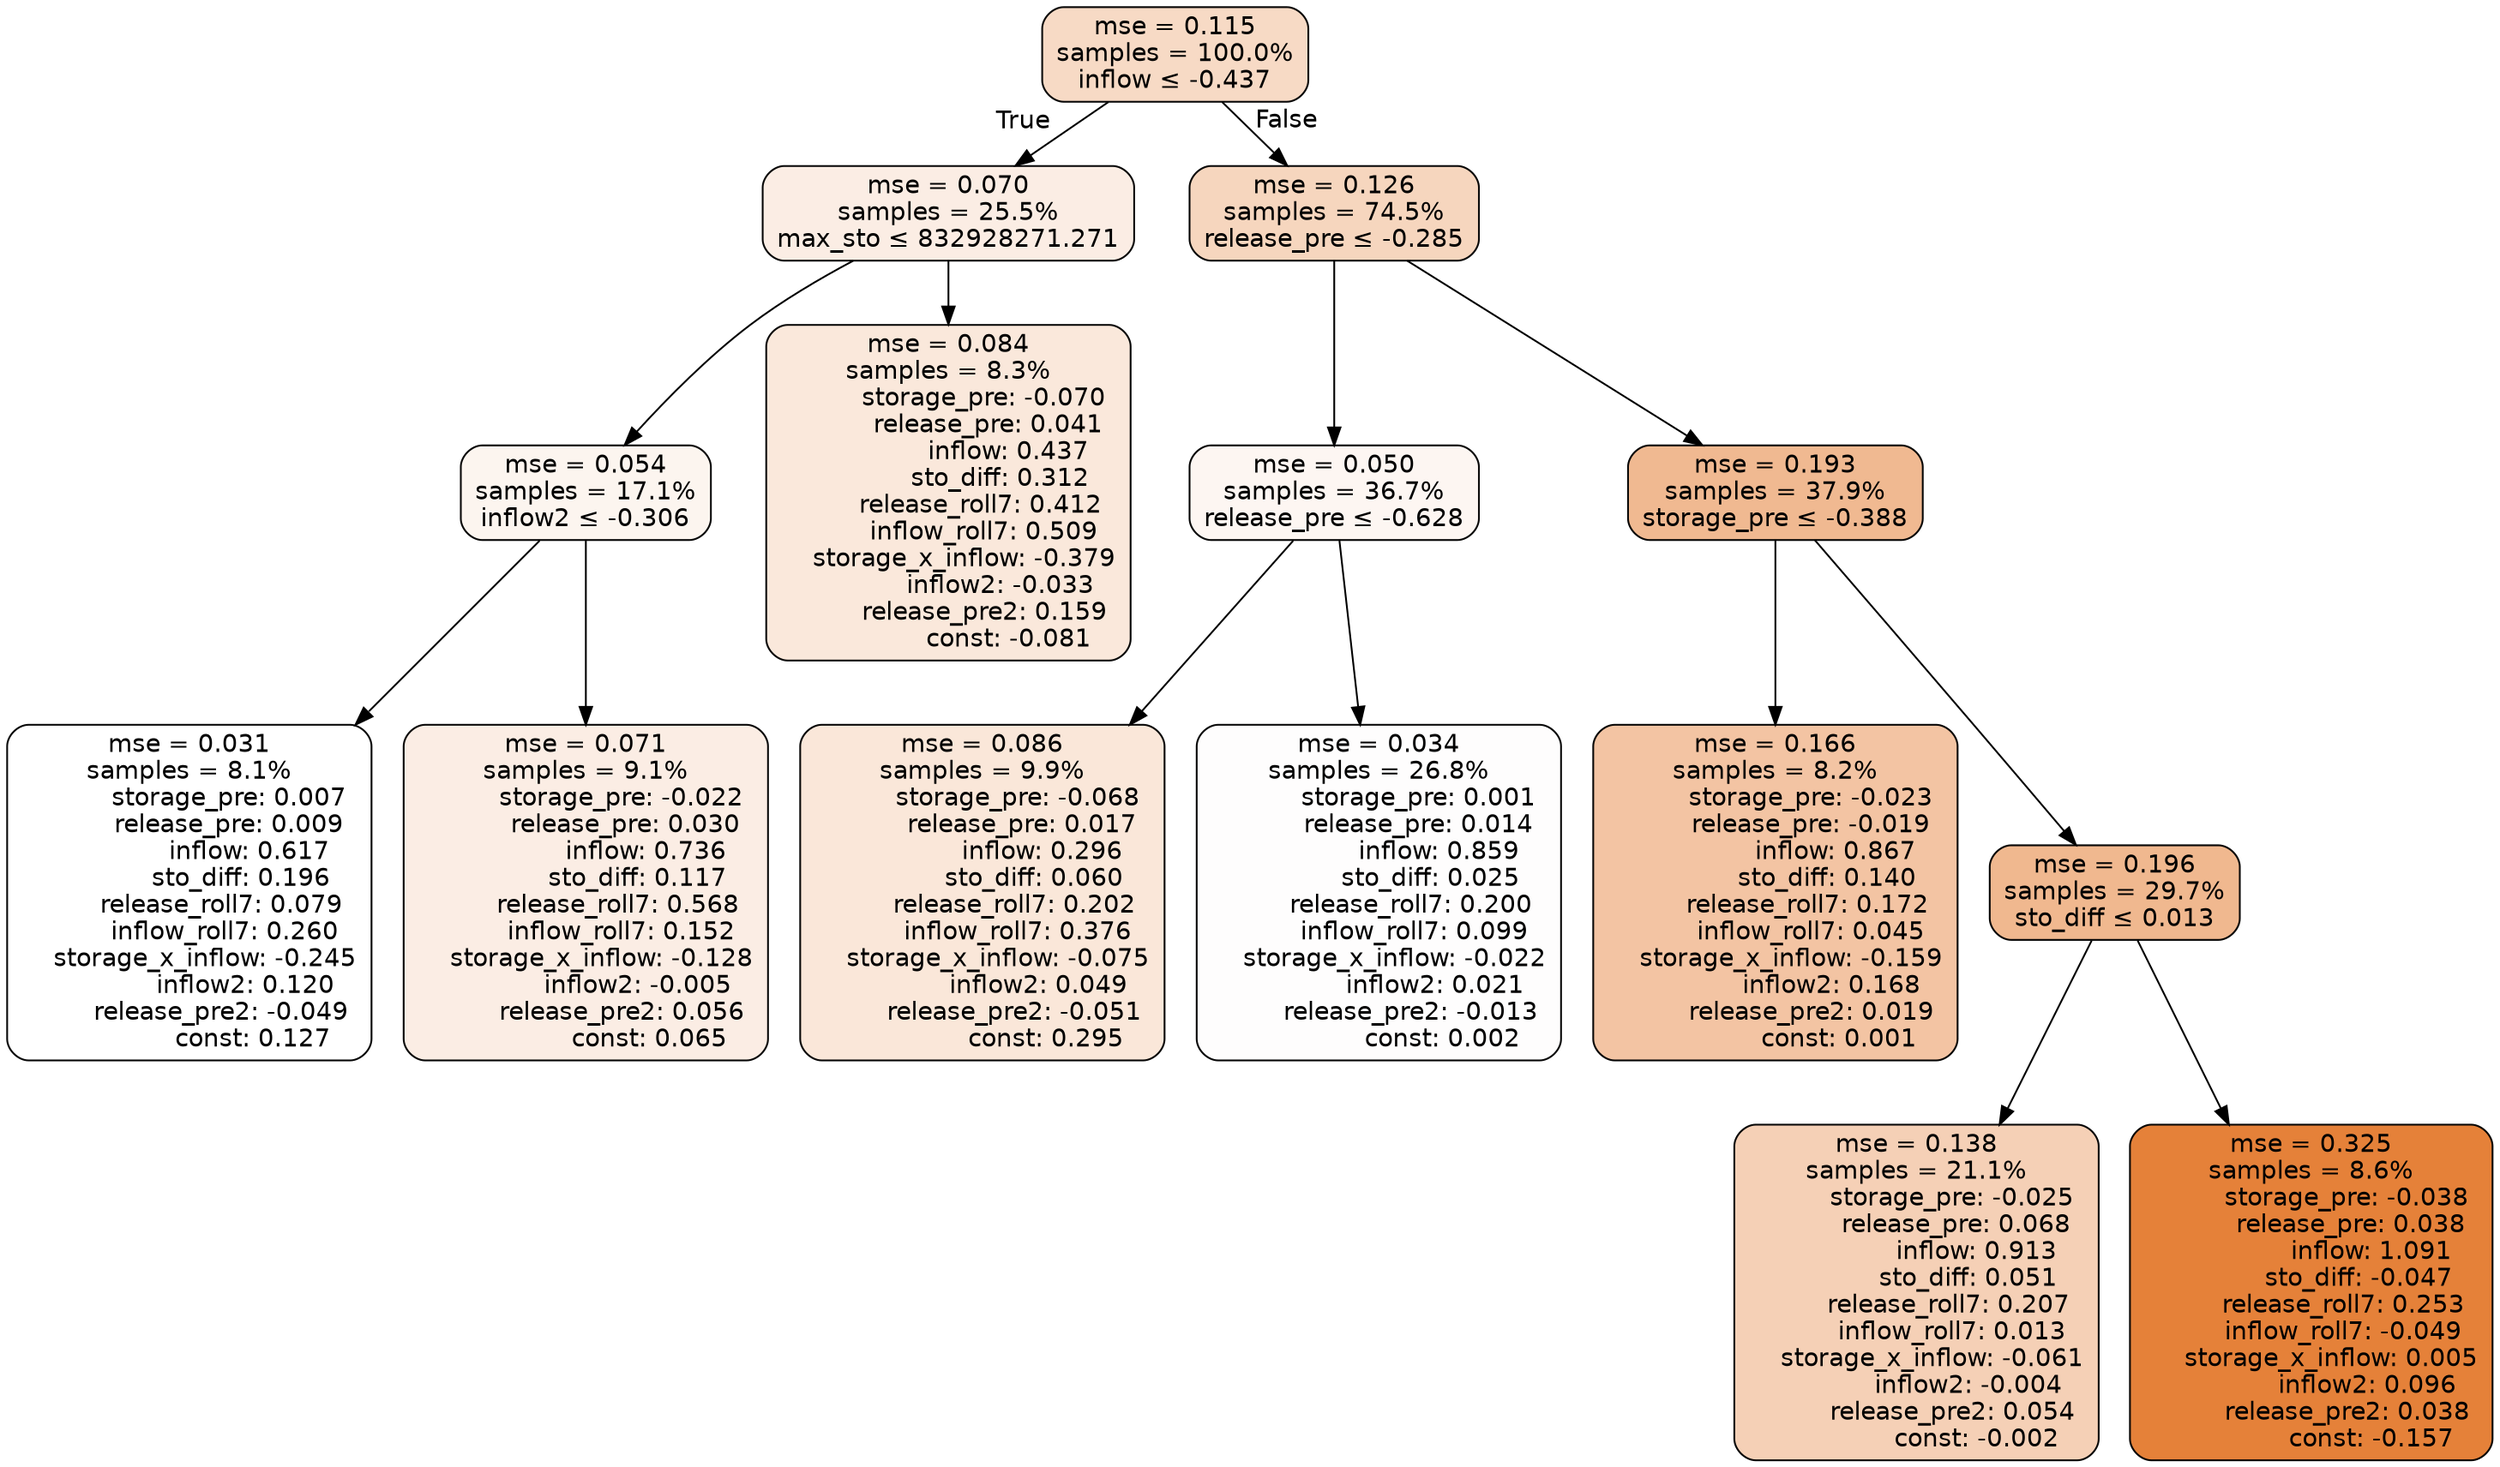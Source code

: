 digraph tree {
bgcolor="transparent"
node [shape=rectangle, style="filled, rounded", color="black", fontname=helvetica] ;
edge [fontname=helvetica] ;
	"0" [label="mse = 0.115
samples = 100.0%
inflow &le; -0.437", fillcolor="#f7dac5"]
	"1" [label="mse = 0.070
samples = 25.5%
max_sto &le; 832928271.271", fillcolor="#fbede4"]
	"2" [label="mse = 0.054
samples = 17.1%
inflow2 &le; -0.306", fillcolor="#fcf5ef"]
	"3" [label="mse = 0.031
samples = 8.1%
          storage_pre: 0.007
          release_pre: 0.009
               inflow: 0.617
             sto_diff: 0.196
        release_roll7: 0.079
         inflow_roll7: 0.260
    storage_x_inflow: -0.245
              inflow2: 0.120
        release_pre2: -0.049
                const: 0.127", fillcolor="#ffffff"]
	"4" [label="mse = 0.071
samples = 9.1%
         storage_pre: -0.022
          release_pre: 0.030
               inflow: 0.736
             sto_diff: 0.117
        release_roll7: 0.568
         inflow_roll7: 0.152
    storage_x_inflow: -0.128
             inflow2: -0.005
         release_pre2: 0.056
                const: 0.065", fillcolor="#fbede4"]
	"5" [label="mse = 0.084
samples = 8.3%
         storage_pre: -0.070
          release_pre: 0.041
               inflow: 0.437
             sto_diff: 0.312
        release_roll7: 0.412
         inflow_roll7: 0.509
    storage_x_inflow: -0.379
             inflow2: -0.033
         release_pre2: 0.159
               const: -0.081", fillcolor="#fae8db"]
	"6" [label="mse = 0.126
samples = 74.5%
release_pre &le; -0.285", fillcolor="#f6d6be"]
	"7" [label="mse = 0.050
samples = 36.7%
release_pre &le; -0.628", fillcolor="#fdf6f2"]
	"8" [label="mse = 0.086
samples = 9.9%
         storage_pre: -0.068
          release_pre: 0.017
               inflow: 0.296
             sto_diff: 0.060
        release_roll7: 0.202
         inflow_roll7: 0.376
    storage_x_inflow: -0.075
              inflow2: 0.049
        release_pre2: -0.051
                const: 0.295", fillcolor="#fae7d9"]
	"9" [label="mse = 0.034
samples = 26.8%
          storage_pre: 0.001
          release_pre: 0.014
               inflow: 0.859
             sto_diff: 0.025
        release_roll7: 0.200
         inflow_roll7: 0.099
    storage_x_inflow: -0.022
              inflow2: 0.021
        release_pre2: -0.013
                const: 0.002", fillcolor="#fefdfd"]
	"10" [label="mse = 0.193
samples = 37.9%
storage_pre &le; -0.388", fillcolor="#f0b991"]
	"11" [label="mse = 0.166
samples = 8.2%
         storage_pre: -0.023
         release_pre: -0.019
               inflow: 0.867
             sto_diff: 0.140
        release_roll7: 0.172
         inflow_roll7: 0.045
    storage_x_inflow: -0.159
              inflow2: 0.168
         release_pre2: 0.019
                const: 0.001", fillcolor="#f3c4a3"]
	"12" [label="mse = 0.196
samples = 29.7%
sto_diff &le; 0.013", fillcolor="#f0b88f"]
	"13" [label="mse = 0.138
samples = 21.1%
         storage_pre: -0.025
          release_pre: 0.068
               inflow: 0.913
             sto_diff: 0.051
        release_roll7: 0.207
         inflow_roll7: 0.013
    storage_x_inflow: -0.061
             inflow2: -0.004
         release_pre2: 0.054
               const: -0.002", fillcolor="#f5d0b6"]
	"14" [label="mse = 0.325
samples = 8.6%
         storage_pre: -0.038
          release_pre: 0.038
               inflow: 1.091
            sto_diff: -0.047
        release_roll7: 0.253
        inflow_roll7: -0.049
     storage_x_inflow: 0.005
              inflow2: 0.096
         release_pre2: 0.038
               const: -0.157", fillcolor="#e58139"]

	"0" -> "1" [labeldistance=2.5, labelangle=45, headlabel="True"]
	"1" -> "2"
	"2" -> "3"
	"2" -> "4"
	"1" -> "5"
	"0" -> "6" [labeldistance=2.5, labelangle=-45, headlabel="False"]
	"6" -> "7"
	"7" -> "8"
	"7" -> "9"
	"6" -> "10"
	"10" -> "11"
	"10" -> "12"
	"12" -> "13"
	"12" -> "14"
}
